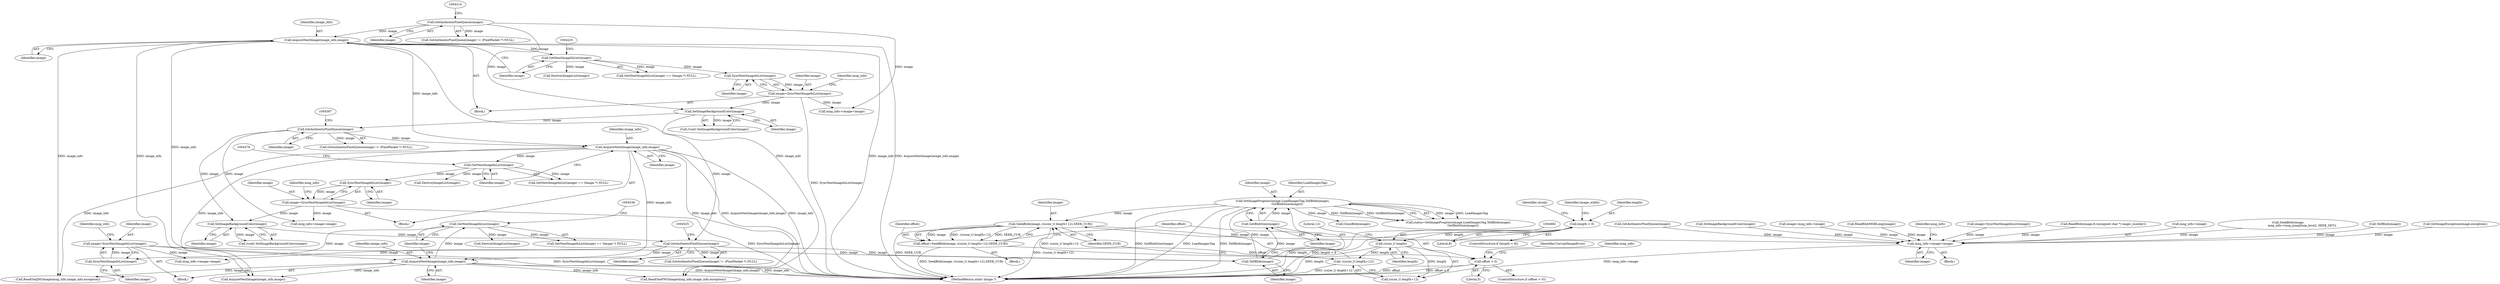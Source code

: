digraph "0_ImageMagick_22e0310345499ffe906c604428f2a3a668942b05@pointer" {
"1004677" [label="(Call,SeekBlob(image,-((ssize_t) length+12),SEEK_CUR))"];
"1004552" [label="(Call,SetImageProgress(image,LoadImagesTag,TellBlob(image),\n          GetBlobSize(image)))"];
"1004557" [label="(Call,GetBlobSize(image))"];
"1004555" [label="(Call,TellBlob(image))"];
"1004541" [label="(Call,image=SyncNextImageInList(image))"];
"1004543" [label="(Call,SyncNextImageInList(image))"];
"1004533" [label="(Call,GetNextImageInList(image))"];
"1004528" [label="(Call,AcquireNextImage(image_info,image))"];
"1004370" [label="(Call,AcquireNextImage(image_info,image))"];
"1004217" [label="(Call,AcquireNextImage(image_info,image))"];
"1004211" [label="(Call,GetAuthenticPixelQueue(image))"];
"1004364" [label="(Call,GetAuthenticPixelQueue(image))"];
"1004319" [label="(Call,SetImageBackgroundColor(image))"];
"1004230" [label="(Call,image=SyncNextImageInList(image))"];
"1004232" [label="(Call,SyncNextImageInList(image))"];
"1004222" [label="(Call,GetNextImageInList(image))"];
"1004522" [label="(Call,GetAuthenticPixelQueue(image))"];
"1004477" [label="(Call,SetImageBackgroundColor(image))"];
"1004383" [label="(Call,image=SyncNextImageInList(image))"];
"1004385" [label="(Call,SyncNextImageInList(image))"];
"1004375" [label="(Call,GetNextImageInList(image))"];
"1004679" [label="(Call,-((ssize_t) length+12))"];
"1004681" [label="(Call,(ssize_t) length)"];
"1004115" [label="(Call,length < 8)"];
"1004675" [label="(Call,offset=SeekBlob(image,-((ssize_t) length+12),SEEK_CUR))"];
"1004687" [label="(Call,offset < 0)"];
"1004693" [label="(Call,mng_info->image=image)"];
"1000869" [label="(Call,GetAuthenticPixelQueue(image))"];
"1004697" [label="(Identifier,image)"];
"1004365" [label="(Identifier,image)"];
"1004724" [label="(Call,ReadOneJNGImage(mng_info,image_info,exception))"];
"1004319" [label="(Call,SetImageBackgroundColor(image))"];
"1004387" [label="(Call,mng_info->image=image)"];
"1004680" [label="(Call,(ssize_t) length+12)"];
"1004477" [label="(Call,SetImageBackgroundColor(image))"];
"1004534" [label="(Identifier,image)"];
"1004212" [label="(Identifier,image)"];
"1002524" [label="(Call,SetImageBackgroundColor(image))"];
"1004386" [label="(Identifier,image)"];
"1004221" [label="(Call,GetNextImageInList(image) == (Image *) NULL)"];
"1004375" [label="(Call,GetNextImageInList(image))"];
"1000273" [label="(Call,image=mng_info->image)"];
"1000414" [label="(Block,)"];
"1004681" [label="(Call,(ssize_t) length)"];
"1004553" [label="(Identifier,image)"];
"1004223" [label="(Identifier,image)"];
"1004695" [label="(Identifier,mng_info)"];
"1000567" [label="(Call,ReadBlobMSBLong(image))"];
"1006734" [label="(Call,AcquireNextImage(image_info,image))"];
"1004691" [label="(Identifier,CorruptImageError)"];
"1004542" [label="(Identifier,image)"];
"1004371" [label="(Identifier,image_info)"];
"1000424" [label="(Block,)"];
"1004700" [label="(Identifier,mng_info)"];
"1004211" [label="(Call,GetAuthenticPixelQueue(image))"];
"1004129" [label="(Identifier,image_width)"];
"1004521" [label="(Call,GetAuthenticPixelQueue(image) != (PixelPacket *) NULL)"];
"1004552" [label="(Call,SetImageProgress(image,LoadImagesTag,TellBlob(image),\n          GetBlobSize(image)))"];
"1004557" [label="(Call,GetBlobSize(image))"];
"1004675" [label="(Call,offset=SeekBlob(image,-((ssize_t) length+12),SEEK_CUR))"];
"1004370" [label="(Call,AcquireNextImage(image_info,image))"];
"1004544" [label="(Identifier,image)"];
"1004219" [label="(Identifier,image)"];
"1004687" [label="(Call,offset < 0)"];
"1004376" [label="(Identifier,image)"];
"1004527" [label="(Block,)"];
"1004523" [label="(Identifier,image)"];
"1004231" [label="(Identifier,image)"];
"1004217" [label="(Call,AcquireNextImage(image_info,image))"];
"1004556" [label="(Identifier,image)"];
"1004116" [label="(Identifier,length)"];
"1004210" [label="(Call,GetAuthenticPixelQueue(image) != (PixelPacket *) NULL)"];
"1004533" [label="(Call,GetNextImageInList(image))"];
"1004234" [label="(Call,mng_info->image=image)"];
"1004385" [label="(Call,SyncNextImageInList(image))"];
"1004363" [label="(Call,GetAuthenticPixelQueue(image) != (PixelPacket *) NULL)"];
"1004384" [label="(Identifier,image)"];
"1004222" [label="(Call,GetNextImageInList(image))"];
"1004550" [label="(Call,status=SetImageProgress(image,LoadImagesTag,TellBlob(image),\n          GetBlobSize(image)))"];
"1004543" [label="(Call,SyncNextImageInList(image))"];
"1004218" [label="(Identifier,image_info)"];
"1004689" [label="(Literal,0)"];
"1004683" [label="(Identifier,length)"];
"1004676" [label="(Identifier,offset)"];
"1004693" [label="(Call,mng_info->image=image)"];
"1004686" [label="(ControlStructure,if (offset < 0))"];
"1007383" [label="(MethodReturn,static Image *)"];
"1004558" [label="(Identifier,image)"];
"1004389" [label="(Identifier,mng_info)"];
"1004684" [label="(Literal,12)"];
"1000888" [label="(Call,image=SyncNextImageInList(image))"];
"1004381" [label="(Call,DestroyImageList(image))"];
"1000292" [label="(Call,ReadBlob(image,8,(unsigned char *) magic_number))"];
"1004317" [label="(Call,(void) SetImageBackgroundColor(image))"];
"1004694" [label="(Call,mng_info->image)"];
"1004541" [label="(Call,image=SyncNextImageInList(image))"];
"1004529" [label="(Identifier,image_info)"];
"1004522" [label="(Call,GetAuthenticPixelQueue(image))"];
"1004374" [label="(Call,GetNextImageInList(image) == (Image *) NULL)"];
"1004228" [label="(Call,DestroyImageList(image))"];
"1004120" [label="(Identifier,chunk)"];
"1004688" [label="(Identifier,offset)"];
"1004232" [label="(Call,SyncNextImageInList(image))"];
"1004369" [label="(Block,)"];
"1004685" [label="(Identifier,SEEK_CUR)"];
"1004678" [label="(Identifier,image)"];
"1004555" [label="(Call,TellBlob(image))"];
"1004532" [label="(Call,GetNextImageInList(image) == (Image *) NULL)"];
"1006688" [label="(Call,CloseBlob(image))"];
"1004530" [label="(Identifier,image)"];
"1004383" [label="(Call,image=SyncNextImageInList(image))"];
"1004478" [label="(Identifier,image)"];
"1004679" [label="(Call,-((ssize_t) length+12))"];
"1004528" [label="(Call,AcquireNextImage(image_info,image))"];
"1004117" [label="(Literal,8)"];
"1003160" [label="(Call,SeekBlob(image,\n                              mng_info->loop_jump[loop_level], SEEK_SET))"];
"1004554" [label="(Identifier,LoadImagesTag)"];
"1004114" [label="(ControlStructure,if (length < 8))"];
"1003044" [label="(Call,TellBlob(image))"];
"1004216" [label="(Block,)"];
"1004717" [label="(Call,ReadOnePNGImage(mng_info,image_info,exception))"];
"1004236" [label="(Identifier,mng_info)"];
"1004475" [label="(Call,(void) SetImageBackgroundColor(image))"];
"1004115" [label="(Call,length < 8)"];
"1004320" [label="(Identifier,image)"];
"1004364" [label="(Call,GetAuthenticPixelQueue(image))"];
"1004233" [label="(Identifier,image)"];
"1004547" [label="(Identifier,mng_info)"];
"1006644" [label="(Call,GetImageException(image,exception))"];
"1004539" [label="(Call,DestroyImageList(image))"];
"1004545" [label="(Call,mng_info->image=image)"];
"1004677" [label="(Call,SeekBlob(image,-((ssize_t) length+12),SEEK_CUR))"];
"1004230" [label="(Call,image=SyncNextImageInList(image))"];
"1004372" [label="(Identifier,image)"];
"1004677" -> "1004675"  [label="AST: "];
"1004677" -> "1004685"  [label="CFG: "];
"1004678" -> "1004677"  [label="AST: "];
"1004679" -> "1004677"  [label="AST: "];
"1004685" -> "1004677"  [label="AST: "];
"1004675" -> "1004677"  [label="CFG: "];
"1004677" -> "1007383"  [label="DDG: -((ssize_t) length+12)"];
"1004677" -> "1007383"  [label="DDG: SEEK_CUR"];
"1004677" -> "1004675"  [label="DDG: image"];
"1004677" -> "1004675"  [label="DDG: -((ssize_t) length+12)"];
"1004677" -> "1004675"  [label="DDG: SEEK_CUR"];
"1004552" -> "1004677"  [label="DDG: image"];
"1004679" -> "1004677"  [label="DDG: (ssize_t) length+12"];
"1004677" -> "1004693"  [label="DDG: image"];
"1004552" -> "1004550"  [label="AST: "];
"1004552" -> "1004557"  [label="CFG: "];
"1004553" -> "1004552"  [label="AST: "];
"1004554" -> "1004552"  [label="AST: "];
"1004555" -> "1004552"  [label="AST: "];
"1004557" -> "1004552"  [label="AST: "];
"1004550" -> "1004552"  [label="CFG: "];
"1004552" -> "1007383"  [label="DDG: GetBlobSize(image)"];
"1004552" -> "1007383"  [label="DDG: LoadImagesTag"];
"1004552" -> "1007383"  [label="DDG: TellBlob(image)"];
"1004552" -> "1004550"  [label="DDG: image"];
"1004552" -> "1004550"  [label="DDG: LoadImagesTag"];
"1004552" -> "1004550"  [label="DDG: TellBlob(image)"];
"1004552" -> "1004550"  [label="DDG: GetBlobSize(image)"];
"1004557" -> "1004552"  [label="DDG: image"];
"1004555" -> "1004552"  [label="DDG: image"];
"1004552" -> "1006688"  [label="DDG: image"];
"1004557" -> "1004558"  [label="CFG: "];
"1004558" -> "1004557"  [label="AST: "];
"1004555" -> "1004557"  [label="DDG: image"];
"1004555" -> "1004556"  [label="CFG: "];
"1004556" -> "1004555"  [label="AST: "];
"1004558" -> "1004555"  [label="CFG: "];
"1004541" -> "1004555"  [label="DDG: image"];
"1004522" -> "1004555"  [label="DDG: image"];
"1004541" -> "1004527"  [label="AST: "];
"1004541" -> "1004543"  [label="CFG: "];
"1004542" -> "1004541"  [label="AST: "];
"1004543" -> "1004541"  [label="AST: "];
"1004547" -> "1004541"  [label="CFG: "];
"1004541" -> "1007383"  [label="DDG: SyncNextImageInList(image)"];
"1004543" -> "1004541"  [label="DDG: image"];
"1004541" -> "1004545"  [label="DDG: image"];
"1004543" -> "1004544"  [label="CFG: "];
"1004544" -> "1004543"  [label="AST: "];
"1004533" -> "1004543"  [label="DDG: image"];
"1004533" -> "1004532"  [label="AST: "];
"1004533" -> "1004534"  [label="CFG: "];
"1004534" -> "1004533"  [label="AST: "];
"1004536" -> "1004533"  [label="CFG: "];
"1004533" -> "1004532"  [label="DDG: image"];
"1004528" -> "1004533"  [label="DDG: image"];
"1004533" -> "1004539"  [label="DDG: image"];
"1004528" -> "1004527"  [label="AST: "];
"1004528" -> "1004530"  [label="CFG: "];
"1004529" -> "1004528"  [label="AST: "];
"1004530" -> "1004528"  [label="AST: "];
"1004534" -> "1004528"  [label="CFG: "];
"1004528" -> "1007383"  [label="DDG: AcquireNextImage(image_info,image)"];
"1004528" -> "1007383"  [label="DDG: image_info"];
"1004370" -> "1004528"  [label="DDG: image_info"];
"1004217" -> "1004528"  [label="DDG: image_info"];
"1004522" -> "1004528"  [label="DDG: image"];
"1004528" -> "1004717"  [label="DDG: image_info"];
"1004528" -> "1004724"  [label="DDG: image_info"];
"1004528" -> "1006734"  [label="DDG: image_info"];
"1004370" -> "1004369"  [label="AST: "];
"1004370" -> "1004372"  [label="CFG: "];
"1004371" -> "1004370"  [label="AST: "];
"1004372" -> "1004370"  [label="AST: "];
"1004376" -> "1004370"  [label="CFG: "];
"1004370" -> "1007383"  [label="DDG: AcquireNextImage(image_info,image)"];
"1004370" -> "1007383"  [label="DDG: image_info"];
"1004217" -> "1004370"  [label="DDG: image_info"];
"1004364" -> "1004370"  [label="DDG: image"];
"1004370" -> "1004375"  [label="DDG: image"];
"1004370" -> "1004717"  [label="DDG: image_info"];
"1004370" -> "1004724"  [label="DDG: image_info"];
"1004370" -> "1006734"  [label="DDG: image_info"];
"1004217" -> "1004216"  [label="AST: "];
"1004217" -> "1004219"  [label="CFG: "];
"1004218" -> "1004217"  [label="AST: "];
"1004219" -> "1004217"  [label="AST: "];
"1004223" -> "1004217"  [label="CFG: "];
"1004217" -> "1007383"  [label="DDG: AcquireNextImage(image_info,image)"];
"1004217" -> "1007383"  [label="DDG: image_info"];
"1004211" -> "1004217"  [label="DDG: image"];
"1004217" -> "1004222"  [label="DDG: image"];
"1004217" -> "1004717"  [label="DDG: image_info"];
"1004217" -> "1004724"  [label="DDG: image_info"];
"1004217" -> "1006734"  [label="DDG: image_info"];
"1004211" -> "1004210"  [label="AST: "];
"1004211" -> "1004212"  [label="CFG: "];
"1004212" -> "1004211"  [label="AST: "];
"1004214" -> "1004211"  [label="CFG: "];
"1004211" -> "1004210"  [label="DDG: image"];
"1004211" -> "1004234"  [label="DDG: image"];
"1004211" -> "1004319"  [label="DDG: image"];
"1004364" -> "1004363"  [label="AST: "];
"1004364" -> "1004365"  [label="CFG: "];
"1004365" -> "1004364"  [label="AST: "];
"1004367" -> "1004364"  [label="CFG: "];
"1004364" -> "1004363"  [label="DDG: image"];
"1004319" -> "1004364"  [label="DDG: image"];
"1004364" -> "1004387"  [label="DDG: image"];
"1004364" -> "1004477"  [label="DDG: image"];
"1004319" -> "1004317"  [label="AST: "];
"1004319" -> "1004320"  [label="CFG: "];
"1004320" -> "1004319"  [label="AST: "];
"1004317" -> "1004319"  [label="CFG: "];
"1004319" -> "1004317"  [label="DDG: image"];
"1004230" -> "1004319"  [label="DDG: image"];
"1004319" -> "1004522"  [label="DDG: image"];
"1004230" -> "1004216"  [label="AST: "];
"1004230" -> "1004232"  [label="CFG: "];
"1004231" -> "1004230"  [label="AST: "];
"1004232" -> "1004230"  [label="AST: "];
"1004236" -> "1004230"  [label="CFG: "];
"1004230" -> "1007383"  [label="DDG: SyncNextImageInList(image)"];
"1004232" -> "1004230"  [label="DDG: image"];
"1004230" -> "1004234"  [label="DDG: image"];
"1004232" -> "1004233"  [label="CFG: "];
"1004233" -> "1004232"  [label="AST: "];
"1004222" -> "1004232"  [label="DDG: image"];
"1004222" -> "1004221"  [label="AST: "];
"1004222" -> "1004223"  [label="CFG: "];
"1004223" -> "1004222"  [label="AST: "];
"1004225" -> "1004222"  [label="CFG: "];
"1004222" -> "1004221"  [label="DDG: image"];
"1004222" -> "1004228"  [label="DDG: image"];
"1004522" -> "1004521"  [label="AST: "];
"1004522" -> "1004523"  [label="CFG: "];
"1004523" -> "1004522"  [label="AST: "];
"1004525" -> "1004522"  [label="CFG: "];
"1004522" -> "1004521"  [label="DDG: image"];
"1004477" -> "1004522"  [label="DDG: image"];
"1004522" -> "1004545"  [label="DDG: image"];
"1004477" -> "1004475"  [label="AST: "];
"1004477" -> "1004478"  [label="CFG: "];
"1004478" -> "1004477"  [label="AST: "];
"1004475" -> "1004477"  [label="CFG: "];
"1004477" -> "1004475"  [label="DDG: image"];
"1004383" -> "1004477"  [label="DDG: image"];
"1004383" -> "1004369"  [label="AST: "];
"1004383" -> "1004385"  [label="CFG: "];
"1004384" -> "1004383"  [label="AST: "];
"1004385" -> "1004383"  [label="AST: "];
"1004389" -> "1004383"  [label="CFG: "];
"1004383" -> "1007383"  [label="DDG: SyncNextImageInList(image)"];
"1004385" -> "1004383"  [label="DDG: image"];
"1004383" -> "1004387"  [label="DDG: image"];
"1004385" -> "1004386"  [label="CFG: "];
"1004386" -> "1004385"  [label="AST: "];
"1004375" -> "1004385"  [label="DDG: image"];
"1004375" -> "1004374"  [label="AST: "];
"1004375" -> "1004376"  [label="CFG: "];
"1004376" -> "1004375"  [label="AST: "];
"1004378" -> "1004375"  [label="CFG: "];
"1004375" -> "1004374"  [label="DDG: image"];
"1004375" -> "1004381"  [label="DDG: image"];
"1004679" -> "1004680"  [label="CFG: "];
"1004680" -> "1004679"  [label="AST: "];
"1004685" -> "1004679"  [label="CFG: "];
"1004679" -> "1007383"  [label="DDG: (ssize_t) length+12"];
"1004681" -> "1004679"  [label="DDG: length"];
"1004681" -> "1004680"  [label="AST: "];
"1004681" -> "1004683"  [label="CFG: "];
"1004682" -> "1004681"  [label="AST: "];
"1004683" -> "1004681"  [label="AST: "];
"1004684" -> "1004681"  [label="CFG: "];
"1004681" -> "1007383"  [label="DDG: length"];
"1004681" -> "1004680"  [label="DDG: length"];
"1004115" -> "1004681"  [label="DDG: length"];
"1004115" -> "1004114"  [label="AST: "];
"1004115" -> "1004117"  [label="CFG: "];
"1004116" -> "1004115"  [label="AST: "];
"1004117" -> "1004115"  [label="AST: "];
"1004120" -> "1004115"  [label="CFG: "];
"1004129" -> "1004115"  [label="CFG: "];
"1004115" -> "1007383"  [label="DDG: length < 8"];
"1004115" -> "1007383"  [label="DDG: length"];
"1004675" -> "1000424"  [label="AST: "];
"1004676" -> "1004675"  [label="AST: "];
"1004688" -> "1004675"  [label="CFG: "];
"1004675" -> "1007383"  [label="DDG: SeekBlob(image,-((ssize_t) length+12),SEEK_CUR)"];
"1004675" -> "1004687"  [label="DDG: offset"];
"1004687" -> "1004686"  [label="AST: "];
"1004687" -> "1004689"  [label="CFG: "];
"1004688" -> "1004687"  [label="AST: "];
"1004689" -> "1004687"  [label="AST: "];
"1004691" -> "1004687"  [label="CFG: "];
"1004695" -> "1004687"  [label="CFG: "];
"1004687" -> "1007383"  [label="DDG: offset"];
"1004687" -> "1007383"  [label="DDG: offset < 0"];
"1004693" -> "1000414"  [label="AST: "];
"1004693" -> "1004697"  [label="CFG: "];
"1004694" -> "1004693"  [label="AST: "];
"1004697" -> "1004693"  [label="AST: "];
"1004700" -> "1004693"  [label="CFG: "];
"1004693" -> "1007383"  [label="DDG: mng_info->image"];
"1000567" -> "1004693"  [label="DDG: image"];
"1000292" -> "1004693"  [label="DDG: image"];
"1000869" -> "1004693"  [label="DDG: image"];
"1000273" -> "1004693"  [label="DDG: image"];
"1003160" -> "1004693"  [label="DDG: image"];
"1003044" -> "1004693"  [label="DDG: image"];
"1006644" -> "1004693"  [label="DDG: image"];
"1002524" -> "1004693"  [label="DDG: image"];
"1000888" -> "1004693"  [label="DDG: image"];
}
